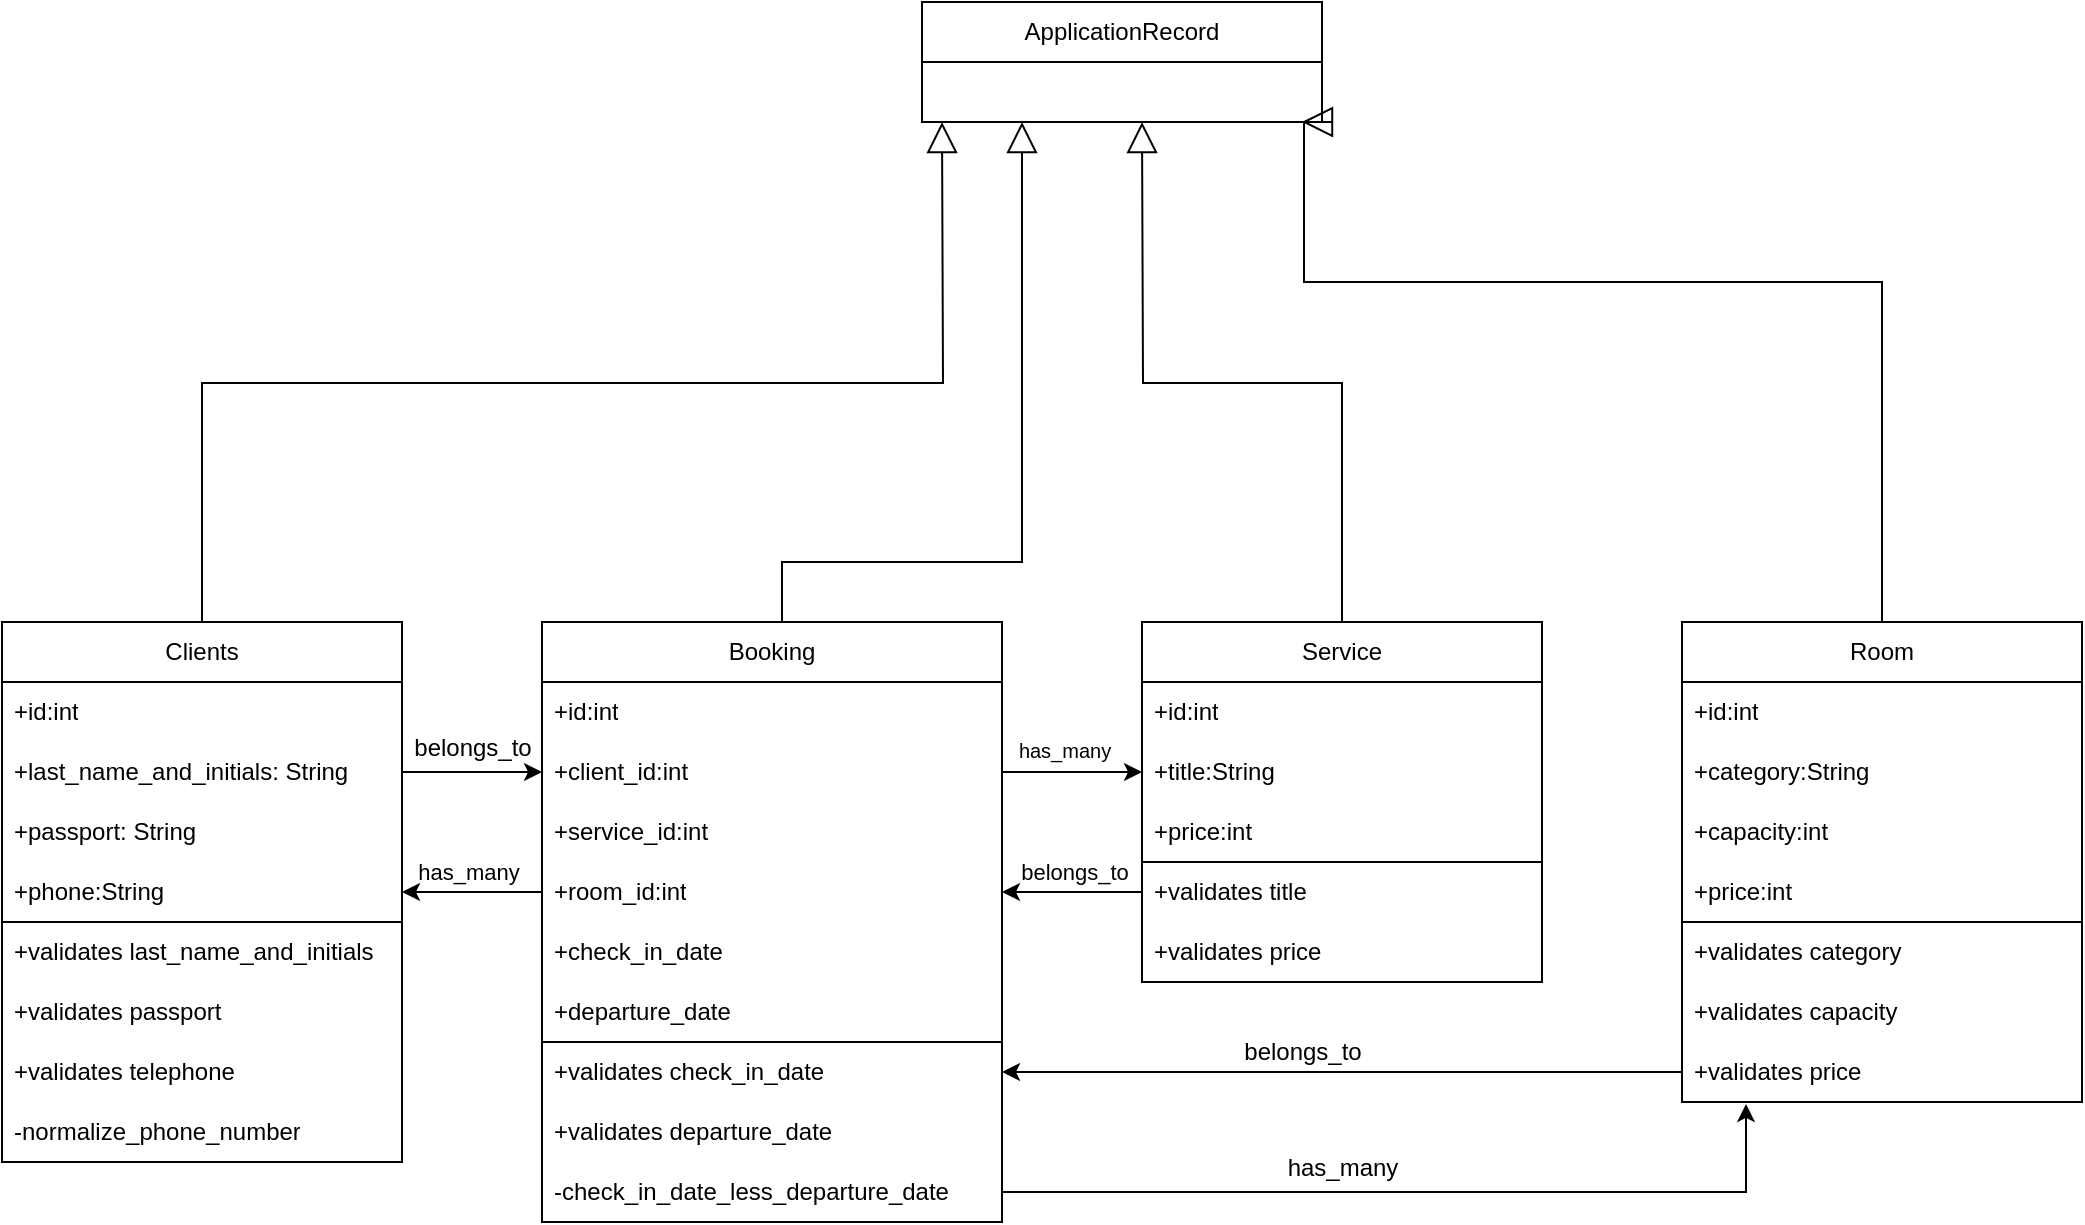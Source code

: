 <mxfile version="26.0.8">
  <diagram name="Страница — 1" id="6ExexTaSf-n3LTq5NlGr">
    <mxGraphModel dx="2364" dy="691" grid="1" gridSize="10" guides="1" tooltips="1" connect="1" arrows="1" fold="1" page="1" pageScale="1" pageWidth="1169" pageHeight="827" math="0" shadow="0">
      <root>
        <mxCell id="0" />
        <mxCell id="1" parent="0" />
        <mxCell id="w1Dab48zuU7CBBfdmjlw-1" value="ApplicationRecord" style="swimlane;fontStyle=0;childLayout=stackLayout;horizontal=1;startSize=30;horizontalStack=0;resizeParent=1;resizeParentMax=0;resizeLast=0;collapsible=1;marginBottom=0;whiteSpace=wrap;html=1;" parent="1" vertex="1">
          <mxGeometry x="450" y="330" width="200" height="60" as="geometry" />
        </mxCell>
        <mxCell id="RrUFNsxmcTGDLH_nPqcu-1" style="edgeStyle=orthogonalEdgeStyle;rounded=0;orthogonalLoop=1;jettySize=auto;html=1;exitX=1;exitY=0.25;exitDx=0;exitDy=0;entryX=0;entryY=0.5;entryDx=0;entryDy=0;" edge="1" parent="1" source="w1Dab48zuU7CBBfdmjlw-7" target="w1Dab48zuU7CBBfdmjlw-60">
          <mxGeometry relative="1" as="geometry" />
        </mxCell>
        <mxCell id="w1Dab48zuU7CBBfdmjlw-7" value="Booking" style="swimlane;fontStyle=0;childLayout=stackLayout;horizontal=1;startSize=30;horizontalStack=0;resizeParent=1;resizeParentMax=0;resizeLast=0;collapsible=1;marginBottom=0;whiteSpace=wrap;html=1;" parent="1" vertex="1">
          <mxGeometry x="260" y="640" width="230" height="300" as="geometry" />
        </mxCell>
        <mxCell id="w1Dab48zuU7CBBfdmjlw-83" value="" style="group;strokeColor=default;" parent="w1Dab48zuU7CBBfdmjlw-7" vertex="1" connectable="0">
          <mxGeometry y="30" width="230" height="180" as="geometry" />
        </mxCell>
        <mxCell id="w1Dab48zuU7CBBfdmjlw-47" value="+id:int" style="text;strokeColor=none;fillColor=none;align=left;verticalAlign=middle;spacingLeft=4;spacingRight=4;overflow=hidden;points=[[0,0.5],[1,0.5]];portConstraint=eastwest;rotatable=0;whiteSpace=wrap;html=1;" parent="w1Dab48zuU7CBBfdmjlw-83" vertex="1">
          <mxGeometry width="200" height="30" as="geometry" />
        </mxCell>
        <mxCell id="w1Dab48zuU7CBBfdmjlw-48" value="+client_id:int" style="text;strokeColor=none;fillColor=none;align=left;verticalAlign=middle;spacingLeft=4;spacingRight=4;overflow=hidden;points=[[0,0.5],[1,0.5]];portConstraint=eastwest;rotatable=0;whiteSpace=wrap;html=1;" parent="w1Dab48zuU7CBBfdmjlw-83" vertex="1">
          <mxGeometry y="30" width="200" height="30" as="geometry" />
        </mxCell>
        <mxCell id="w1Dab48zuU7CBBfdmjlw-49" value="+service_id:int" style="text;strokeColor=none;fillColor=none;align=left;verticalAlign=middle;spacingLeft=4;spacingRight=4;overflow=hidden;points=[[0,0.5],[1,0.5]];portConstraint=eastwest;rotatable=0;whiteSpace=wrap;html=1;" parent="w1Dab48zuU7CBBfdmjlw-83" vertex="1">
          <mxGeometry y="60" width="200" height="30" as="geometry" />
        </mxCell>
        <mxCell id="w1Dab48zuU7CBBfdmjlw-50" value="+room_id:int" style="text;strokeColor=none;fillColor=none;align=left;verticalAlign=middle;spacingLeft=4;spacingRight=4;overflow=hidden;points=[[0,0.5],[1,0.5]];portConstraint=eastwest;rotatable=0;whiteSpace=wrap;html=1;" parent="w1Dab48zuU7CBBfdmjlw-83" vertex="1">
          <mxGeometry y="90" width="200" height="30" as="geometry" />
        </mxCell>
        <mxCell id="w1Dab48zuU7CBBfdmjlw-51" value="+check_in_date" style="text;strokeColor=none;fillColor=none;align=left;verticalAlign=middle;spacingLeft=4;spacingRight=4;overflow=hidden;points=[[0,0.5],[1,0.5]];portConstraint=eastwest;rotatable=0;whiteSpace=wrap;html=1;" parent="w1Dab48zuU7CBBfdmjlw-83" vertex="1">
          <mxGeometry y="120" width="200" height="30" as="geometry" />
        </mxCell>
        <mxCell id="w1Dab48zuU7CBBfdmjlw-52" value="+departure_date" style="text;strokeColor=none;fillColor=none;align=left;verticalAlign=middle;spacingLeft=4;spacingRight=4;overflow=hidden;points=[[0,0.5],[1,0.5]];portConstraint=eastwest;rotatable=0;whiteSpace=wrap;html=1;" parent="w1Dab48zuU7CBBfdmjlw-83" vertex="1">
          <mxGeometry y="150" width="200" height="30" as="geometry" />
        </mxCell>
        <mxCell id="w1Dab48zuU7CBBfdmjlw-53" value="+validates check_in_date" style="text;strokeColor=none;fillColor=none;align=left;verticalAlign=middle;spacingLeft=4;spacingRight=4;overflow=hidden;points=[[0,0.5],[1,0.5]];portConstraint=eastwest;rotatable=0;whiteSpace=wrap;html=1;" parent="w1Dab48zuU7CBBfdmjlw-7" vertex="1">
          <mxGeometry y="210" width="230" height="30" as="geometry" />
        </mxCell>
        <mxCell id="w1Dab48zuU7CBBfdmjlw-54" value="+validates departure_date" style="text;strokeColor=none;fillColor=none;align=left;verticalAlign=middle;spacingLeft=4;spacingRight=4;overflow=hidden;points=[[0,0.5],[1,0.5]];portConstraint=eastwest;rotatable=0;whiteSpace=wrap;html=1;" parent="w1Dab48zuU7CBBfdmjlw-7" vertex="1">
          <mxGeometry y="240" width="230" height="30" as="geometry" />
        </mxCell>
        <mxCell id="w1Dab48zuU7CBBfdmjlw-55" value="-check_in_date_less_departure_date" style="text;strokeColor=none;fillColor=none;align=left;verticalAlign=middle;spacingLeft=4;spacingRight=4;overflow=hidden;points=[[0,0.5],[1,0.5]];portConstraint=eastwest;rotatable=0;whiteSpace=wrap;html=1;" parent="w1Dab48zuU7CBBfdmjlw-7" vertex="1">
          <mxGeometry y="270" width="230" height="30" as="geometry" />
        </mxCell>
        <mxCell id="w1Dab48zuU7CBBfdmjlw-9" value="Service" style="swimlane;fontStyle=0;childLayout=stackLayout;horizontal=1;startSize=30;horizontalStack=0;resizeParent=1;resizeParentMax=0;resizeLast=0;collapsible=1;marginBottom=0;whiteSpace=wrap;html=1;" parent="1" vertex="1">
          <mxGeometry x="560" y="640" width="200" height="180" as="geometry" />
        </mxCell>
        <mxCell id="w1Dab48zuU7CBBfdmjlw-84" value="" style="group;strokeColor=default;" parent="w1Dab48zuU7CBBfdmjlw-9" vertex="1" connectable="0">
          <mxGeometry y="30" width="200" height="90" as="geometry" />
        </mxCell>
        <mxCell id="w1Dab48zuU7CBBfdmjlw-59" value="+id:int" style="text;strokeColor=none;fillColor=none;align=left;verticalAlign=middle;spacingLeft=4;spacingRight=4;overflow=hidden;points=[[0,0.5],[1,0.5]];portConstraint=eastwest;rotatable=0;whiteSpace=wrap;html=1;" parent="w1Dab48zuU7CBBfdmjlw-84" vertex="1">
          <mxGeometry width="200" height="30" as="geometry" />
        </mxCell>
        <mxCell id="w1Dab48zuU7CBBfdmjlw-60" value="+title:String" style="text;strokeColor=none;fillColor=none;align=left;verticalAlign=middle;spacingLeft=4;spacingRight=4;overflow=hidden;points=[[0,0.5],[1,0.5]];portConstraint=eastwest;rotatable=0;whiteSpace=wrap;html=1;" parent="w1Dab48zuU7CBBfdmjlw-84" vertex="1">
          <mxGeometry y="30" width="200" height="30" as="geometry" />
        </mxCell>
        <mxCell id="w1Dab48zuU7CBBfdmjlw-61" value="+price:int" style="text;strokeColor=none;fillColor=none;align=left;verticalAlign=middle;spacingLeft=4;spacingRight=4;overflow=hidden;points=[[0,0.5],[1,0.5]];portConstraint=eastwest;rotatable=0;whiteSpace=wrap;html=1;" parent="w1Dab48zuU7CBBfdmjlw-84" vertex="1">
          <mxGeometry y="60" width="200" height="30" as="geometry" />
        </mxCell>
        <mxCell id="RrUFNsxmcTGDLH_nPqcu-2" style="edgeStyle=orthogonalEdgeStyle;rounded=0;orthogonalLoop=1;jettySize=auto;html=1;exitX=0;exitY=0.5;exitDx=0;exitDy=0;" edge="1" parent="w1Dab48zuU7CBBfdmjlw-9" source="w1Dab48zuU7CBBfdmjlw-62">
          <mxGeometry relative="1" as="geometry">
            <mxPoint x="-70" y="135" as="targetPoint" />
          </mxGeometry>
        </mxCell>
        <mxCell id="w1Dab48zuU7CBBfdmjlw-62" value="+validates title" style="text;strokeColor=none;fillColor=none;align=left;verticalAlign=middle;spacingLeft=4;spacingRight=4;overflow=hidden;points=[[0,0.5],[1,0.5]];portConstraint=eastwest;rotatable=0;whiteSpace=wrap;html=1;" parent="w1Dab48zuU7CBBfdmjlw-9" vertex="1">
          <mxGeometry y="120" width="200" height="30" as="geometry" />
        </mxCell>
        <mxCell id="w1Dab48zuU7CBBfdmjlw-63" value="+validates price" style="text;strokeColor=none;fillColor=none;align=left;verticalAlign=middle;spacingLeft=4;spacingRight=4;overflow=hidden;points=[[0,0.5],[1,0.5]];portConstraint=eastwest;rotatable=0;whiteSpace=wrap;html=1;" parent="w1Dab48zuU7CBBfdmjlw-9" vertex="1">
          <mxGeometry y="150" width="200" height="30" as="geometry" />
        </mxCell>
        <mxCell id="w1Dab48zuU7CBBfdmjlw-11" value="Room" style="swimlane;fontStyle=0;childLayout=stackLayout;horizontal=1;startSize=30;horizontalStack=0;resizeParent=1;resizeParentMax=0;resizeLast=0;collapsible=1;marginBottom=0;whiteSpace=wrap;html=1;" parent="1" vertex="1">
          <mxGeometry x="830" y="640" width="200" height="240" as="geometry" />
        </mxCell>
        <mxCell id="w1Dab48zuU7CBBfdmjlw-85" value="" style="group;strokeColor=default;" parent="w1Dab48zuU7CBBfdmjlw-11" vertex="1" connectable="0">
          <mxGeometry y="30" width="200" height="120" as="geometry" />
        </mxCell>
        <mxCell id="w1Dab48zuU7CBBfdmjlw-68" value="+id:int" style="text;strokeColor=none;fillColor=none;align=left;verticalAlign=middle;spacingLeft=4;spacingRight=4;overflow=hidden;points=[[0,0.5],[1,0.5]];portConstraint=eastwest;rotatable=0;whiteSpace=wrap;html=1;" parent="w1Dab48zuU7CBBfdmjlw-85" vertex="1">
          <mxGeometry width="200" height="30" as="geometry" />
        </mxCell>
        <mxCell id="w1Dab48zuU7CBBfdmjlw-69" value="+category:String" style="text;strokeColor=none;fillColor=none;align=left;verticalAlign=middle;spacingLeft=4;spacingRight=4;overflow=hidden;points=[[0,0.5],[1,0.5]];portConstraint=eastwest;rotatable=0;whiteSpace=wrap;html=1;" parent="w1Dab48zuU7CBBfdmjlw-85" vertex="1">
          <mxGeometry y="30" width="200" height="30" as="geometry" />
        </mxCell>
        <mxCell id="w1Dab48zuU7CBBfdmjlw-70" value="+capacity:int" style="text;strokeColor=none;fillColor=none;align=left;verticalAlign=middle;spacingLeft=4;spacingRight=4;overflow=hidden;points=[[0,0.5],[1,0.5]];portConstraint=eastwest;rotatable=0;whiteSpace=wrap;html=1;" parent="w1Dab48zuU7CBBfdmjlw-85" vertex="1">
          <mxGeometry y="60" width="200" height="30" as="geometry" />
        </mxCell>
        <mxCell id="w1Dab48zuU7CBBfdmjlw-71" value="+price:int" style="text;strokeColor=none;fillColor=none;align=left;verticalAlign=middle;spacingLeft=4;spacingRight=4;overflow=hidden;points=[[0,0.5],[1,0.5]];portConstraint=eastwest;rotatable=0;whiteSpace=wrap;html=1;" parent="w1Dab48zuU7CBBfdmjlw-85" vertex="1">
          <mxGeometry y="90" width="200" height="30" as="geometry" />
        </mxCell>
        <mxCell id="w1Dab48zuU7CBBfdmjlw-72" value="+validates category" style="text;strokeColor=none;fillColor=none;align=left;verticalAlign=middle;spacingLeft=4;spacingRight=4;overflow=hidden;points=[[0,0.5],[1,0.5]];portConstraint=eastwest;rotatable=0;whiteSpace=wrap;html=1;" parent="w1Dab48zuU7CBBfdmjlw-11" vertex="1">
          <mxGeometry y="150" width="200" height="30" as="geometry" />
        </mxCell>
        <mxCell id="w1Dab48zuU7CBBfdmjlw-73" value="+validates capacity" style="text;strokeColor=none;fillColor=none;align=left;verticalAlign=middle;spacingLeft=4;spacingRight=4;overflow=hidden;points=[[0,0.5],[1,0.5]];portConstraint=eastwest;rotatable=0;whiteSpace=wrap;html=1;" parent="w1Dab48zuU7CBBfdmjlw-11" vertex="1">
          <mxGeometry y="180" width="200" height="30" as="geometry" />
        </mxCell>
        <mxCell id="w1Dab48zuU7CBBfdmjlw-74" value="+validates price" style="text;strokeColor=none;fillColor=none;align=left;verticalAlign=middle;spacingLeft=4;spacingRight=4;overflow=hidden;points=[[0,0.5],[1,0.5]];portConstraint=eastwest;rotatable=0;whiteSpace=wrap;html=1;" parent="w1Dab48zuU7CBBfdmjlw-11" vertex="1">
          <mxGeometry y="210" width="200" height="30" as="geometry" />
        </mxCell>
        <mxCell id="w1Dab48zuU7CBBfdmjlw-13" value="Clients" style="swimlane;fontStyle=0;childLayout=stackLayout;horizontal=1;startSize=30;horizontalStack=0;resizeParent=1;resizeParentMax=0;resizeLast=0;collapsible=1;marginBottom=0;whiteSpace=wrap;html=1;" parent="1" vertex="1">
          <mxGeometry x="-10" y="640" width="200" height="270" as="geometry" />
        </mxCell>
        <mxCell id="w1Dab48zuU7CBBfdmjlw-82" value="" style="group;strokeColor=default;" parent="w1Dab48zuU7CBBfdmjlw-13" vertex="1" connectable="0">
          <mxGeometry y="30" width="200" height="120" as="geometry" />
        </mxCell>
        <mxCell id="w1Dab48zuU7CBBfdmjlw-14" value="+id:int" style="text;strokeColor=none;fillColor=none;align=left;verticalAlign=middle;spacingLeft=4;spacingRight=4;overflow=hidden;points=[[0,0.5],[1,0.5]];portConstraint=eastwest;rotatable=0;whiteSpace=wrap;html=1;" parent="w1Dab48zuU7CBBfdmjlw-82" vertex="1">
          <mxGeometry width="200" height="30" as="geometry" />
        </mxCell>
        <mxCell id="w1Dab48zuU7CBBfdmjlw-22" value="+last_name_and_initials: String" style="text;strokeColor=none;fillColor=none;align=left;verticalAlign=middle;spacingLeft=4;spacingRight=4;overflow=hidden;points=[[0,0.5],[1,0.5]];portConstraint=eastwest;rotatable=0;whiteSpace=wrap;html=1;" parent="w1Dab48zuU7CBBfdmjlw-82" vertex="1">
          <mxGeometry y="30" width="200" height="30" as="geometry" />
        </mxCell>
        <mxCell id="w1Dab48zuU7CBBfdmjlw-21" value="+passport: String" style="text;strokeColor=none;fillColor=none;align=left;verticalAlign=middle;spacingLeft=4;spacingRight=4;overflow=hidden;points=[[0,0.5],[1,0.5]];portConstraint=eastwest;rotatable=0;whiteSpace=wrap;html=1;" parent="w1Dab48zuU7CBBfdmjlw-82" vertex="1">
          <mxGeometry y="60" width="200" height="30" as="geometry" />
        </mxCell>
        <mxCell id="w1Dab48zuU7CBBfdmjlw-20" value="+phone:String" style="text;strokeColor=none;fillColor=none;align=left;verticalAlign=middle;spacingLeft=4;spacingRight=4;overflow=hidden;points=[[0,0.5],[1,0.5]];portConstraint=eastwest;rotatable=0;whiteSpace=wrap;html=1;" parent="w1Dab48zuU7CBBfdmjlw-82" vertex="1">
          <mxGeometry y="90" width="200" height="30" as="geometry" />
        </mxCell>
        <mxCell id="w1Dab48zuU7CBBfdmjlw-19" value="+validates last_name_and_initials" style="text;strokeColor=none;fillColor=none;align=left;verticalAlign=middle;spacingLeft=4;spacingRight=4;overflow=hidden;points=[[0,0.5],[1,0.5]];portConstraint=eastwest;rotatable=0;whiteSpace=wrap;html=1;" parent="w1Dab48zuU7CBBfdmjlw-13" vertex="1">
          <mxGeometry y="150" width="200" height="30" as="geometry" />
        </mxCell>
        <mxCell id="w1Dab48zuU7CBBfdmjlw-17" value="+validates passport" style="text;strokeColor=none;fillColor=none;align=left;verticalAlign=middle;spacingLeft=4;spacingRight=4;overflow=hidden;points=[[0,0.5],[1,0.5]];portConstraint=eastwest;rotatable=0;whiteSpace=wrap;html=1;" parent="w1Dab48zuU7CBBfdmjlw-13" vertex="1">
          <mxGeometry y="180" width="200" height="30" as="geometry" />
        </mxCell>
        <mxCell id="w1Dab48zuU7CBBfdmjlw-18" value="+validates telephone" style="text;strokeColor=none;fillColor=none;align=left;verticalAlign=middle;spacingLeft=4;spacingRight=4;overflow=hidden;points=[[0,0.5],[1,0.5]];portConstraint=eastwest;rotatable=0;whiteSpace=wrap;html=1;" parent="w1Dab48zuU7CBBfdmjlw-13" vertex="1">
          <mxGeometry y="210" width="200" height="30" as="geometry" />
        </mxCell>
        <mxCell id="w1Dab48zuU7CBBfdmjlw-16" value="-normalize_phone_number" style="text;strokeColor=none;fillColor=none;align=left;verticalAlign=middle;spacingLeft=4;spacingRight=4;overflow=hidden;points=[[0,0.5],[1,0.5]];portConstraint=eastwest;rotatable=0;whiteSpace=wrap;html=1;" parent="w1Dab48zuU7CBBfdmjlw-13" vertex="1">
          <mxGeometry y="240" width="200" height="30" as="geometry" />
        </mxCell>
        <mxCell id="w1Dab48zuU7CBBfdmjlw-77" style="edgeStyle=orthogonalEdgeStyle;rounded=0;orthogonalLoop=1;jettySize=auto;html=1;exitX=0.5;exitY=0;exitDx=0;exitDy=0;endArrow=block;endFill=0;endSize=13;" parent="1" source="w1Dab48zuU7CBBfdmjlw-13" edge="1">
          <mxGeometry relative="1" as="geometry">
            <mxPoint x="460" y="390" as="targetPoint" />
          </mxGeometry>
        </mxCell>
        <mxCell id="w1Dab48zuU7CBBfdmjlw-78" style="edgeStyle=orthogonalEdgeStyle;rounded=0;orthogonalLoop=1;jettySize=auto;html=1;exitX=0.5;exitY=0;exitDx=0;exitDy=0;entryX=0.25;entryY=1;entryDx=0;entryDy=0;endSize=13;endArrow=block;endFill=0;" parent="1" source="w1Dab48zuU7CBBfdmjlw-7" target="w1Dab48zuU7CBBfdmjlw-1" edge="1">
          <mxGeometry relative="1" as="geometry">
            <mxPoint x="524.08" y="549.01" as="targetPoint" />
            <Array as="points">
              <mxPoint x="380" y="610" />
              <mxPoint x="500" y="610" />
            </Array>
          </mxGeometry>
        </mxCell>
        <mxCell id="w1Dab48zuU7CBBfdmjlw-79" style="edgeStyle=orthogonalEdgeStyle;rounded=0;orthogonalLoop=1;jettySize=auto;html=1;exitX=0.5;exitY=0;exitDx=0;exitDy=0;endSize=13;endArrow=block;endFill=0;" parent="1" source="w1Dab48zuU7CBBfdmjlw-9" edge="1">
          <mxGeometry relative="1" as="geometry">
            <mxPoint x="560" y="390" as="targetPoint" />
          </mxGeometry>
        </mxCell>
        <mxCell id="w1Dab48zuU7CBBfdmjlw-80" style="edgeStyle=orthogonalEdgeStyle;rounded=0;orthogonalLoop=1;jettySize=auto;html=1;exitX=0.5;exitY=0;exitDx=0;exitDy=0;endArrow=block;endFill=0;endSize=13;" parent="1" source="w1Dab48zuU7CBBfdmjlw-11" edge="1">
          <mxGeometry relative="1" as="geometry">
            <mxPoint x="640" y="390" as="targetPoint" />
            <Array as="points">
              <mxPoint x="930" y="470" />
              <mxPoint x="641" y="470" />
            </Array>
          </mxGeometry>
        </mxCell>
        <mxCell id="RrUFNsxmcTGDLH_nPqcu-6" value="&lt;font style=&quot;font-size: 10px;&quot;&gt;has_many&lt;/font&gt;" style="text;html=1;align=center;verticalAlign=middle;resizable=0;points=[];autosize=1;strokeColor=none;fillColor=none;" vertex="1" parent="1">
          <mxGeometry x="486" y="689" width="70" height="30" as="geometry" />
        </mxCell>
        <mxCell id="RrUFNsxmcTGDLH_nPqcu-7" value="&lt;font style=&quot;font-size: 11px;&quot;&gt;belongs_to&lt;/font&gt;" style="text;html=1;align=center;verticalAlign=middle;resizable=0;points=[];autosize=1;strokeColor=none;fillColor=none;" vertex="1" parent="1">
          <mxGeometry x="486" y="750" width="80" height="30" as="geometry" />
        </mxCell>
        <mxCell id="RrUFNsxmcTGDLH_nPqcu-8" style="edgeStyle=orthogonalEdgeStyle;rounded=0;orthogonalLoop=1;jettySize=auto;html=1;exitX=0;exitY=0.5;exitDx=0;exitDy=0;entryX=1;entryY=0.5;entryDx=0;entryDy=0;" edge="1" parent="1" source="w1Dab48zuU7CBBfdmjlw-74" target="w1Dab48zuU7CBBfdmjlw-53">
          <mxGeometry relative="1" as="geometry" />
        </mxCell>
        <mxCell id="RrUFNsxmcTGDLH_nPqcu-9" value="belongs_to" style="text;html=1;align=center;verticalAlign=middle;resizable=0;points=[];autosize=1;strokeColor=none;fillColor=none;" vertex="1" parent="1">
          <mxGeometry x="600" y="840" width="80" height="30" as="geometry" />
        </mxCell>
        <mxCell id="RrUFNsxmcTGDLH_nPqcu-10" style="edgeStyle=orthogonalEdgeStyle;rounded=0;orthogonalLoop=1;jettySize=auto;html=1;exitX=1;exitY=0.5;exitDx=0;exitDy=0;entryX=0.16;entryY=1.033;entryDx=0;entryDy=0;entryPerimeter=0;" edge="1" parent="1" source="w1Dab48zuU7CBBfdmjlw-55" target="w1Dab48zuU7CBBfdmjlw-74">
          <mxGeometry relative="1" as="geometry" />
        </mxCell>
        <mxCell id="RrUFNsxmcTGDLH_nPqcu-11" value="has_many" style="text;html=1;align=center;verticalAlign=middle;resizable=0;points=[];autosize=1;strokeColor=none;fillColor=none;" vertex="1" parent="1">
          <mxGeometry x="620" y="898" width="80" height="30" as="geometry" />
        </mxCell>
        <mxCell id="RrUFNsxmcTGDLH_nPqcu-12" style="edgeStyle=orthogonalEdgeStyle;rounded=0;orthogonalLoop=1;jettySize=auto;html=1;exitX=1;exitY=0.5;exitDx=0;exitDy=0;" edge="1" parent="1" source="w1Dab48zuU7CBBfdmjlw-22" target="w1Dab48zuU7CBBfdmjlw-48">
          <mxGeometry relative="1" as="geometry" />
        </mxCell>
        <mxCell id="RrUFNsxmcTGDLH_nPqcu-13" style="edgeStyle=orthogonalEdgeStyle;rounded=0;orthogonalLoop=1;jettySize=auto;html=1;exitX=0;exitY=0.5;exitDx=0;exitDy=0;entryX=1;entryY=0.5;entryDx=0;entryDy=0;" edge="1" parent="1" source="w1Dab48zuU7CBBfdmjlw-50" target="w1Dab48zuU7CBBfdmjlw-20">
          <mxGeometry relative="1" as="geometry" />
        </mxCell>
        <mxCell id="RrUFNsxmcTGDLH_nPqcu-14" value="&lt;font style=&quot;font-size: 11px;&quot;&gt;has_many&lt;/font&gt;" style="text;html=1;align=center;verticalAlign=middle;resizable=0;points=[];autosize=1;strokeColor=none;fillColor=none;" vertex="1" parent="1">
          <mxGeometry x="188" y="750" width="70" height="30" as="geometry" />
        </mxCell>
        <mxCell id="RrUFNsxmcTGDLH_nPqcu-15" value="belongs_to" style="text;html=1;align=center;verticalAlign=middle;resizable=0;points=[];autosize=1;strokeColor=none;fillColor=none;" vertex="1" parent="1">
          <mxGeometry x="185" y="688" width="80" height="30" as="geometry" />
        </mxCell>
      </root>
    </mxGraphModel>
  </diagram>
</mxfile>
